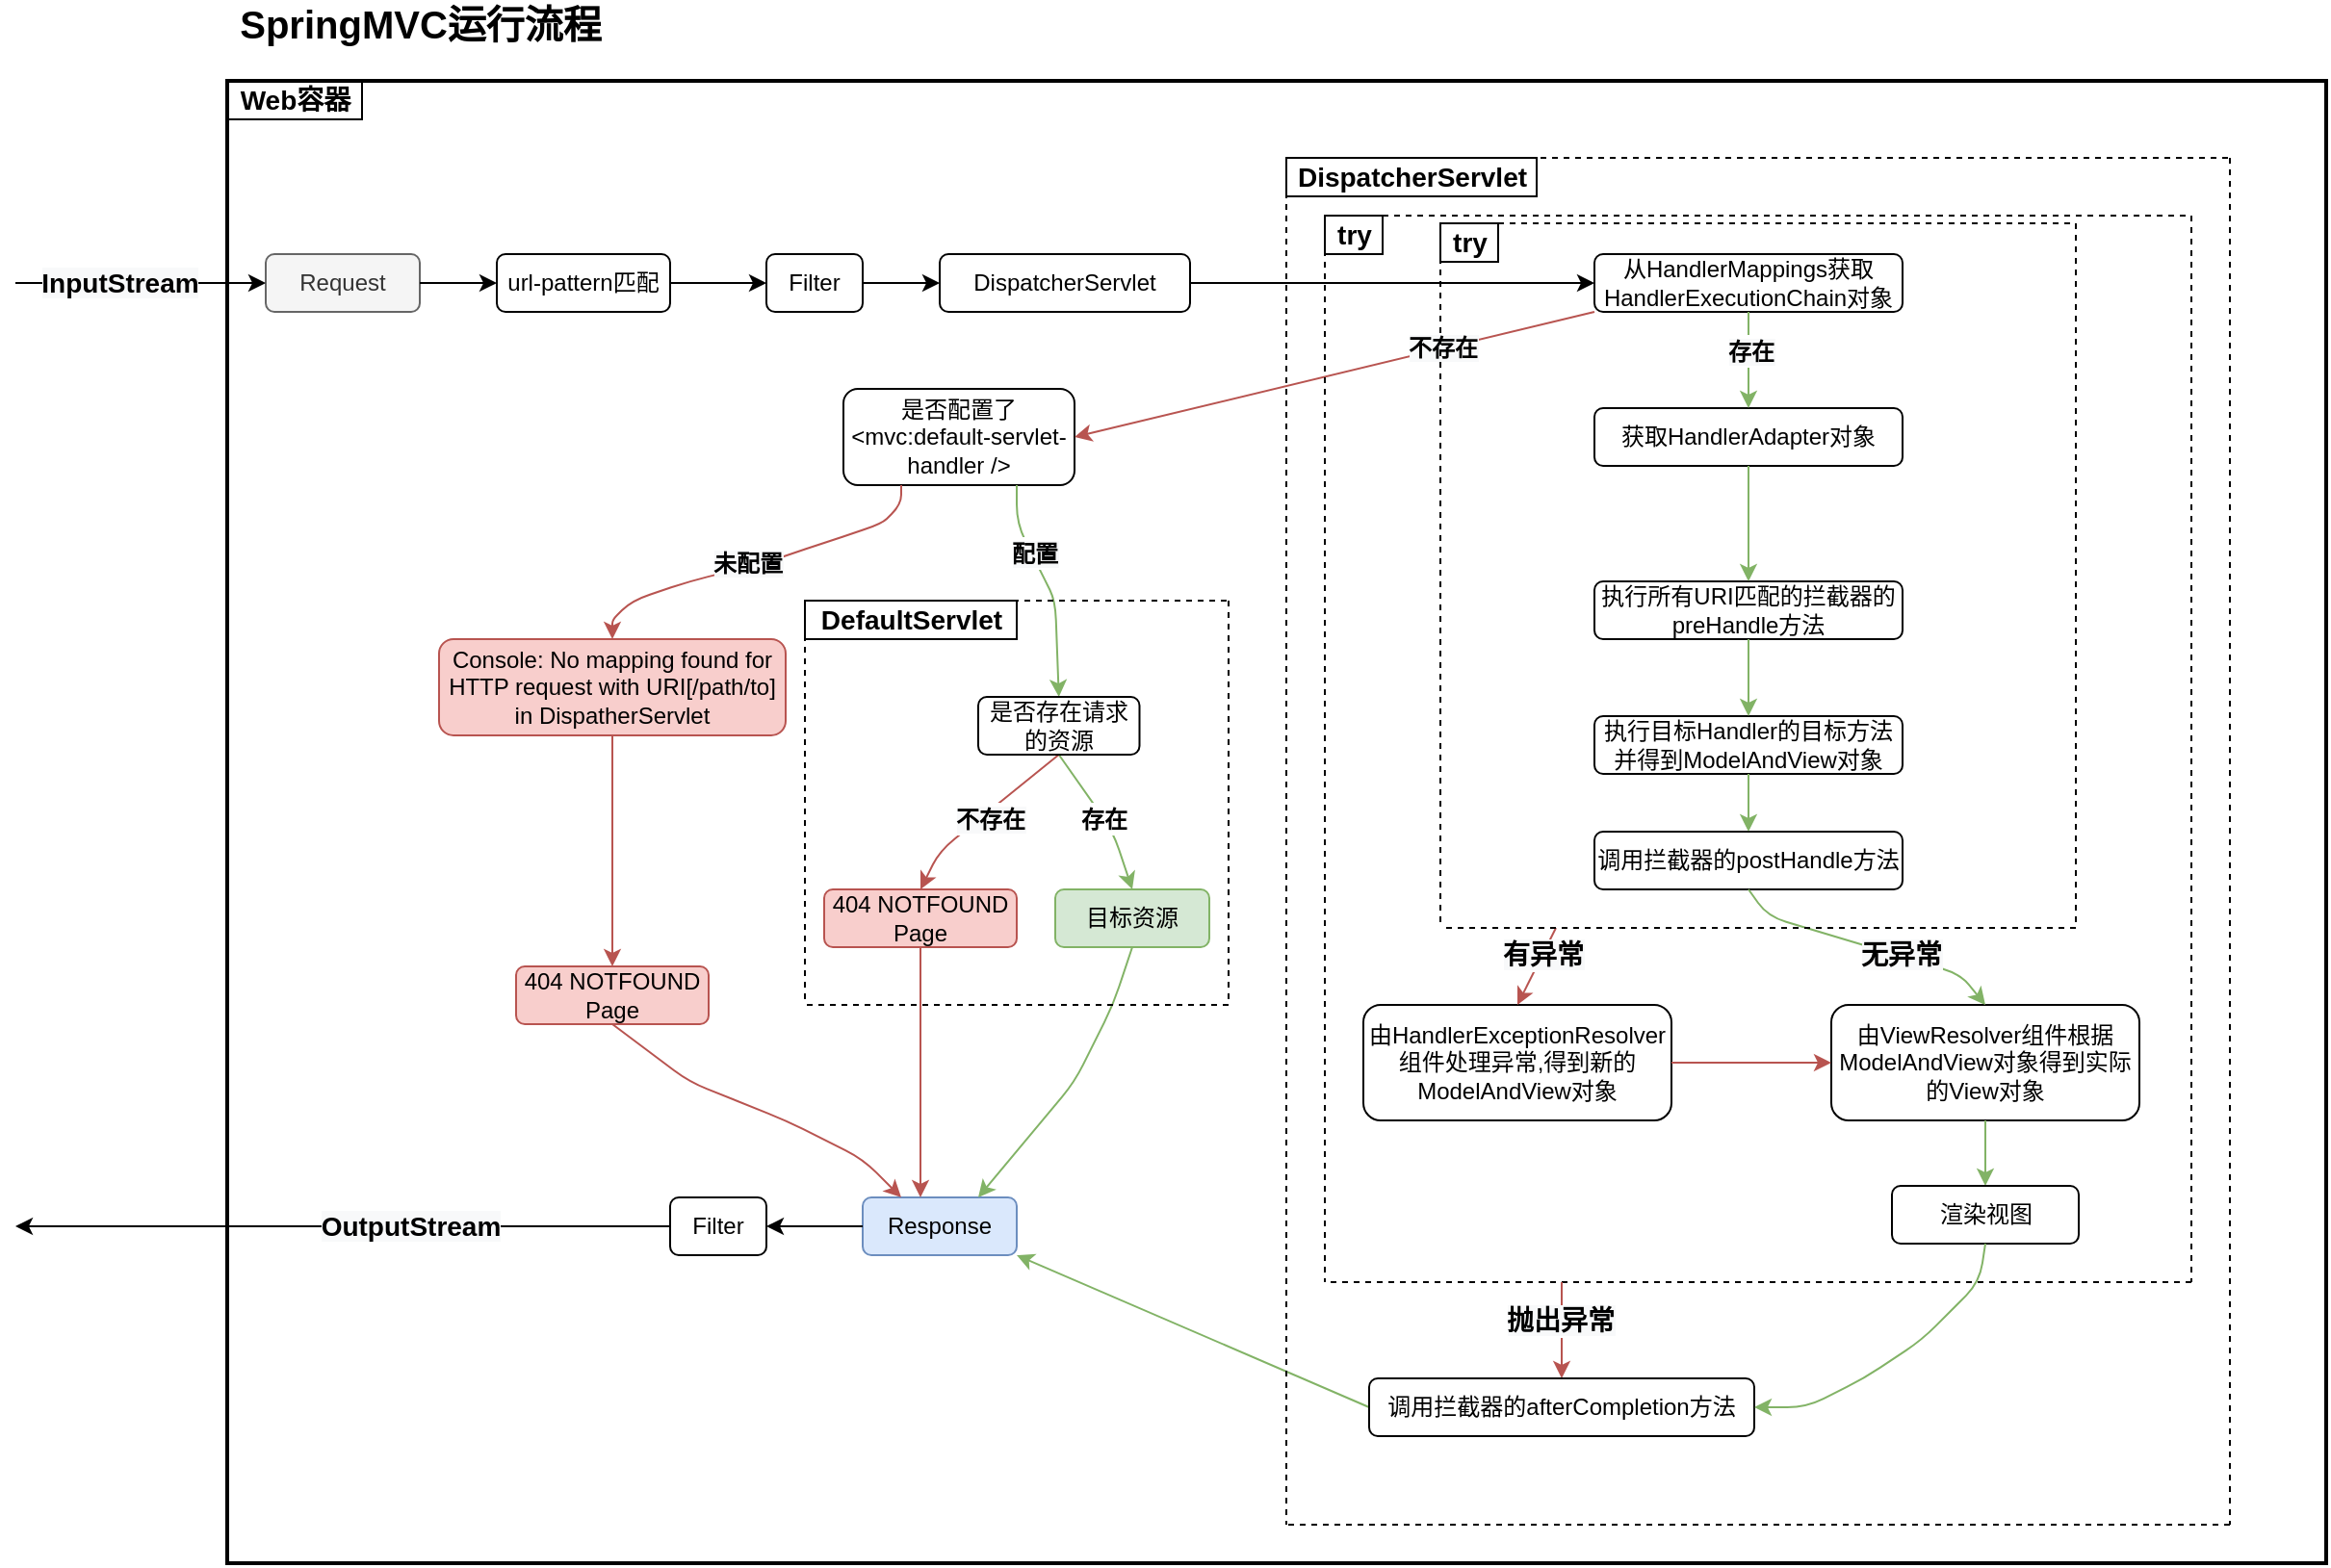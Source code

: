 <mxfile version="12.6.5" type="device"><diagram id="wiU942ZUwXtC_fRN-KaH" name="第 1 页"><mxGraphModel dx="2062" dy="1183" grid="1" gridSize="10" guides="1" tooltips="1" connect="1" arrows="1" fold="1" page="1" pageScale="1" pageWidth="583" pageHeight="413" math="0" shadow="0"><root><mxCell id="0"/><mxCell id="1" parent="0"/><mxCell id="b6ASWyvCwI0NHz6GQ3cV-1" value="&lt;b&gt;&lt;font style=&quot;font-size: 20px&quot;&gt;SpringMVC运行流程&lt;/font&gt;&lt;/b&gt;" style="text;html=1;align=center;verticalAlign=middle;resizable=0;points=[];autosize=1;" parent="1" vertex="1"><mxGeometry x="120" y="6" width="200" height="20" as="geometry"/></mxCell><mxCell id="TcwRkkGWVhKkIMJvAgop-1" value="Request" style="rounded=1;whiteSpace=wrap;html=1;fillColor=#f5f5f5;strokeColor=#666666;fontColor=#333333;" vertex="1" parent="1"><mxGeometry x="140" y="136" width="80" height="30" as="geometry"/></mxCell><mxCell id="TcwRkkGWVhKkIMJvAgop-2" value="DispatcherServlet" style="rounded=1;whiteSpace=wrap;html=1;" vertex="1" parent="1"><mxGeometry x="490" y="136" width="130" height="30" as="geometry"/></mxCell><mxCell id="TcwRkkGWVhKkIMJvAgop-4" value="url-pattern匹配" style="rounded=1;whiteSpace=wrap;html=1;" vertex="1" parent="1"><mxGeometry x="260" y="136" width="90" height="30" as="geometry"/></mxCell><mxCell id="TcwRkkGWVhKkIMJvAgop-5" value="从HandlerMappings获取HandlerExecutionChain对象" style="rounded=1;whiteSpace=wrap;html=1;" vertex="1" parent="1"><mxGeometry x="830" y="136" width="160" height="30" as="geometry"/></mxCell><mxCell id="TcwRkkGWVhKkIMJvAgop-7" value="是否配置了&amp;lt;mvc:default-servlet-handler /&amp;gt;" style="rounded=1;whiteSpace=wrap;html=1;" vertex="1" parent="1"><mxGeometry x="440" y="206" width="120" height="50" as="geometry"/></mxCell><mxCell id="TcwRkkGWVhKkIMJvAgop-8" value="" style="endArrow=classic;html=1;entryX=1;entryY=0.5;entryDx=0;entryDy=0;exitX=0;exitY=1;exitDx=0;exitDy=0;fillColor=#f8cecc;strokeColor=#b85450;" edge="1" parent="1" source="TcwRkkGWVhKkIMJvAgop-5" target="TcwRkkGWVhKkIMJvAgop-7"><mxGeometry width="50" height="50" relative="1" as="geometry"><mxPoint x="780" y="256" as="sourcePoint"/><mxPoint x="830" y="206" as="targetPoint"/></mxGeometry></mxCell><mxCell id="TcwRkkGWVhKkIMJvAgop-117" value="&lt;span style=&quot;font-size: 12px ; font-weight: 700 ; background-color: rgb(248 , 249 , 250)&quot;&gt;不存在&lt;/span&gt;" style="text;html=1;align=center;verticalAlign=middle;resizable=0;points=[];labelBackgroundColor=#ffffff;fontSize=14;" vertex="1" connectable="0" parent="TcwRkkGWVhKkIMJvAgop-8"><mxGeometry x="-0.413" y="-1" relative="1" as="geometry"><mxPoint as="offset"/></mxGeometry></mxCell><mxCell id="TcwRkkGWVhKkIMJvAgop-9" value="Console: No mapping found for HTTP request with URI[/path/to] in DispatherServlet" style="rounded=1;whiteSpace=wrap;html=1;fillColor=#f8cecc;strokeColor=#b85450;" vertex="1" parent="1"><mxGeometry x="230" y="336" width="180" height="50" as="geometry"/></mxCell><mxCell id="TcwRkkGWVhKkIMJvAgop-10" value="404 NOTFOUND Page" style="rounded=1;whiteSpace=wrap;html=1;fillColor=#f8cecc;strokeColor=#b85450;" vertex="1" parent="1"><mxGeometry x="270" y="506" width="100" height="30" as="geometry"/></mxCell><mxCell id="TcwRkkGWVhKkIMJvAgop-11" value="" style="endArrow=classic;html=1;entryX=0.5;entryY=0;entryDx=0;entryDy=0;exitX=0.25;exitY=1;exitDx=0;exitDy=0;fillColor=#f8cecc;strokeColor=#b85450;" edge="1" parent="1" source="TcwRkkGWVhKkIMJvAgop-7" target="TcwRkkGWVhKkIMJvAgop-9"><mxGeometry width="50" height="50" relative="1" as="geometry"><mxPoint x="590" y="166.0" as="sourcePoint"/><mxPoint x="510" y="216.0" as="targetPoint"/><Array as="points"><mxPoint x="470" y="266"/><mxPoint x="460" y="276"/><mxPoint x="430" y="286"/><mxPoint x="400" y="296"/><mxPoint x="360" y="306"/><mxPoint x="330" y="316"/><mxPoint x="320" y="326"/></Array></mxGeometry></mxCell><mxCell id="TcwRkkGWVhKkIMJvAgop-115" value="&lt;span style=&quot;font-size: 12px ; font-weight: 700 ; background-color: rgb(248 , 249 , 250)&quot;&gt;未配置&lt;/span&gt;" style="text;html=1;align=center;verticalAlign=middle;resizable=0;points=[];labelBackgroundColor=#ffffff;fontSize=14;" vertex="1" connectable="0" parent="TcwRkkGWVhKkIMJvAgop-11"><mxGeometry x="0.293" y="1" relative="1" as="geometry"><mxPoint x="20.47" y="-8.65" as="offset"/></mxGeometry></mxCell><mxCell id="TcwRkkGWVhKkIMJvAgop-12" value="" style="endArrow=classic;html=1;entryX=0.5;entryY=0;entryDx=0;entryDy=0;exitX=0.5;exitY=1;exitDx=0;exitDy=0;fillColor=#f8cecc;strokeColor=#b85450;fontStyle=0" edge="1" parent="1" source="TcwRkkGWVhKkIMJvAgop-9" target="TcwRkkGWVhKkIMJvAgop-10"><mxGeometry width="50" height="50" relative="1" as="geometry"><mxPoint x="480" y="266" as="sourcePoint"/><mxPoint x="370" y="316" as="targetPoint"/></mxGeometry></mxCell><mxCell id="TcwRkkGWVhKkIMJvAgop-14" value="目标资源" style="rounded=1;whiteSpace=wrap;html=1;fillColor=#d5e8d4;strokeColor=#82b366;" vertex="1" parent="1"><mxGeometry x="550" y="466" width="80" height="30" as="geometry"/></mxCell><mxCell id="TcwRkkGWVhKkIMJvAgop-15" value="" style="endArrow=classic;html=1;entryX=0.5;entryY=0;entryDx=0;entryDy=0;exitX=0.75;exitY=1;exitDx=0;exitDy=0;fillColor=#d5e8d4;strokeColor=#82b366;" edge="1" parent="1" source="TcwRkkGWVhKkIMJvAgop-7" target="TcwRkkGWVhKkIMJvAgop-48"><mxGeometry width="50" height="50" relative="1" as="geometry"><mxPoint x="480" y="266" as="sourcePoint"/><mxPoint x="370" y="316" as="targetPoint"/><Array as="points"><mxPoint x="530" y="276"/><mxPoint x="540" y="296"/><mxPoint x="550" y="316"/></Array></mxGeometry></mxCell><mxCell id="TcwRkkGWVhKkIMJvAgop-116" value="&lt;span style=&quot;font-size: 12px ; font-weight: 700 ; background-color: rgb(248 , 249 , 250)&quot;&gt;配置&lt;/span&gt;" style="text;html=1;align=center;verticalAlign=middle;resizable=0;points=[];labelBackgroundColor=#ffffff;fontSize=14;" vertex="1" connectable="0" parent="TcwRkkGWVhKkIMJvAgop-15"><mxGeometry x="-0.348" y="1" relative="1" as="geometry"><mxPoint as="offset"/></mxGeometry></mxCell><mxCell id="TcwRkkGWVhKkIMJvAgop-16" value="" style="endArrow=classic;html=1;exitX=1;exitY=0.5;exitDx=0;exitDy=0;entryX=0;entryY=0.5;entryDx=0;entryDy=0;" edge="1" parent="1" source="TcwRkkGWVhKkIMJvAgop-1" target="TcwRkkGWVhKkIMJvAgop-4"><mxGeometry width="50" height="50" relative="1" as="geometry"><mxPoint x="240" y="236" as="sourcePoint"/><mxPoint x="290" y="186" as="targetPoint"/></mxGeometry></mxCell><mxCell id="TcwRkkGWVhKkIMJvAgop-18" value="" style="endArrow=classic;html=1;exitX=1;exitY=0.5;exitDx=0;exitDy=0;entryX=0;entryY=0.5;entryDx=0;entryDy=0;" edge="1" parent="1" source="TcwRkkGWVhKkIMJvAgop-2" target="TcwRkkGWVhKkIMJvAgop-5"><mxGeometry width="50" height="50" relative="1" as="geometry"><mxPoint x="460" y="161" as="sourcePoint"/><mxPoint x="500" y="161" as="targetPoint"/></mxGeometry></mxCell><mxCell id="TcwRkkGWVhKkIMJvAgop-19" value="获取HandlerAdapter对象" style="rounded=1;whiteSpace=wrap;html=1;" vertex="1" parent="1"><mxGeometry x="830.0" y="216" width="160" height="30" as="geometry"/></mxCell><mxCell id="TcwRkkGWVhKkIMJvAgop-20" value="执行所有URI匹配的拦截器的preHandle方法" style="rounded=1;whiteSpace=wrap;html=1;" vertex="1" parent="1"><mxGeometry x="830" y="306" width="160" height="30" as="geometry"/></mxCell><mxCell id="TcwRkkGWVhKkIMJvAgop-21" value="执行目标Handler的目标方法并得到ModelAndView对象" style="rounded=1;whiteSpace=wrap;html=1;" vertex="1" parent="1"><mxGeometry x="830" y="376" width="160" height="30" as="geometry"/></mxCell><mxCell id="TcwRkkGWVhKkIMJvAgop-22" value="调用拦截器的postHandle方法" style="rounded=1;whiteSpace=wrap;html=1;" vertex="1" parent="1"><mxGeometry x="830" y="436" width="160" height="30" as="geometry"/></mxCell><mxCell id="TcwRkkGWVhKkIMJvAgop-23" value="由HandlerExceptionResolver组件处理异常,得到新的ModelAndView对象" style="rounded=1;whiteSpace=wrap;html=1;" vertex="1" parent="1"><mxGeometry x="710" y="526" width="160" height="60" as="geometry"/></mxCell><mxCell id="TcwRkkGWVhKkIMJvAgop-24" value="由ViewResolver组件根据ModelAndView对象得到实际的View对象" style="rounded=1;whiteSpace=wrap;html=1;" vertex="1" parent="1"><mxGeometry x="953" y="526" width="160" height="60" as="geometry"/></mxCell><mxCell id="TcwRkkGWVhKkIMJvAgop-27" value="Response" style="rounded=1;whiteSpace=wrap;html=1;fillColor=#dae8fc;strokeColor=#6c8ebf;" vertex="1" parent="1"><mxGeometry x="450" y="626" width="80" height="30" as="geometry"/></mxCell><mxCell id="TcwRkkGWVhKkIMJvAgop-28" value="" style="endArrow=classic;html=1;entryX=0.5;entryY=0;entryDx=0;entryDy=0;exitX=0.5;exitY=1;exitDx=0;exitDy=0;fillColor=#d5e8d4;strokeColor=#82b366;" edge="1" parent="1" source="TcwRkkGWVhKkIMJvAgop-5" target="TcwRkkGWVhKkIMJvAgop-19"><mxGeometry width="50" height="50" relative="1" as="geometry"><mxPoint x="760" y="176.0" as="sourcePoint"/><mxPoint x="610" y="241.0" as="targetPoint"/></mxGeometry></mxCell><mxCell id="TcwRkkGWVhKkIMJvAgop-118" value="&lt;span style=&quot;font-size: 12px ; font-weight: 700 ; background-color: rgb(248 , 249 , 250)&quot;&gt;存在&lt;/span&gt;" style="text;html=1;align=center;verticalAlign=middle;resizable=0;points=[];labelBackgroundColor=#ffffff;fontSize=14;" vertex="1" connectable="0" parent="TcwRkkGWVhKkIMJvAgop-28"><mxGeometry x="-0.198" y="1" relative="1" as="geometry"><mxPoint as="offset"/></mxGeometry></mxCell><mxCell id="TcwRkkGWVhKkIMJvAgop-29" value="" style="endArrow=classic;html=1;entryX=0.5;entryY=0;entryDx=0;entryDy=0;exitX=0.5;exitY=1;exitDx=0;exitDy=0;fillColor=#d5e8d4;strokeColor=#82b366;" edge="1" parent="1" source="TcwRkkGWVhKkIMJvAgop-19" target="TcwRkkGWVhKkIMJvAgop-20"><mxGeometry width="50" height="50" relative="1" as="geometry"><mxPoint x="910" y="266" as="sourcePoint"/><mxPoint x="920" y="246.0" as="targetPoint"/></mxGeometry></mxCell><mxCell id="TcwRkkGWVhKkIMJvAgop-30" value="" style="endArrow=classic;html=1;entryX=0.5;entryY=0;entryDx=0;entryDy=0;exitX=0.5;exitY=1;exitDx=0;exitDy=0;fillColor=#d5e8d4;strokeColor=#82b366;" edge="1" parent="1" source="TcwRkkGWVhKkIMJvAgop-20" target="TcwRkkGWVhKkIMJvAgop-21"><mxGeometry width="50" height="50" relative="1" as="geometry"><mxPoint x="920" y="276.0" as="sourcePoint"/><mxPoint x="920" y="316" as="targetPoint"/></mxGeometry></mxCell><mxCell id="TcwRkkGWVhKkIMJvAgop-31" value="" style="endArrow=classic;html=1;entryX=0.5;entryY=0;entryDx=0;entryDy=0;exitX=0.5;exitY=1;exitDx=0;exitDy=0;fillColor=#d5e8d4;strokeColor=#82b366;" edge="1" parent="1" source="TcwRkkGWVhKkIMJvAgop-21" target="TcwRkkGWVhKkIMJvAgop-22"><mxGeometry width="50" height="50" relative="1" as="geometry"><mxPoint x="920" y="346" as="sourcePoint"/><mxPoint x="920" y="386" as="targetPoint"/></mxGeometry></mxCell><mxCell id="TcwRkkGWVhKkIMJvAgop-32" value="" style="endArrow=classic;html=1;entryX=0.5;entryY=0;entryDx=0;entryDy=0;fillColor=#f8cecc;strokeColor=#b85450;" edge="1" parent="1" target="TcwRkkGWVhKkIMJvAgop-23"><mxGeometry width="50" height="50" relative="1" as="geometry"><mxPoint x="810" y="486" as="sourcePoint"/><mxPoint x="920" y="446" as="targetPoint"/></mxGeometry></mxCell><mxCell id="TcwRkkGWVhKkIMJvAgop-120" value="&lt;span style=&quot;font-weight: 700 ; background-color: rgb(248 , 249 , 250)&quot;&gt;有异常&lt;/span&gt;" style="text;html=1;align=center;verticalAlign=middle;resizable=0;points=[];labelBackgroundColor=#ffffff;fontSize=14;" vertex="1" connectable="0" parent="TcwRkkGWVhKkIMJvAgop-32"><mxGeometry x="-0.301" relative="1" as="geometry"><mxPoint as="offset"/></mxGeometry></mxCell><mxCell id="TcwRkkGWVhKkIMJvAgop-33" value="" style="endArrow=classic;html=1;entryX=0.5;entryY=0;entryDx=0;entryDy=0;exitX=0.5;exitY=1;exitDx=0;exitDy=0;fillColor=#d5e8d4;strokeColor=#82b366;" edge="1" parent="1" source="TcwRkkGWVhKkIMJvAgop-22" target="TcwRkkGWVhKkIMJvAgop-24"><mxGeometry width="50" height="50" relative="1" as="geometry"><mxPoint x="920" y="476" as="sourcePoint"/><mxPoint x="750" y="536" as="targetPoint"/><Array as="points"><mxPoint x="920" y="480"/><mxPoint x="1020" y="510"/></Array></mxGeometry></mxCell><mxCell id="TcwRkkGWVhKkIMJvAgop-119" value="&lt;span style=&quot;font-weight: 700 ; background-color: rgb(248 , 249 , 250)&quot;&gt;无异常&lt;/span&gt;" style="text;html=1;align=center;verticalAlign=middle;resizable=0;points=[];labelBackgroundColor=#ffffff;fontSize=14;" vertex="1" connectable="0" parent="TcwRkkGWVhKkIMJvAgop-33"><mxGeometry x="0.25" y="1" relative="1" as="geometry"><mxPoint as="offset"/></mxGeometry></mxCell><mxCell id="TcwRkkGWVhKkIMJvAgop-34" value="" style="endArrow=classic;html=1;entryX=0;entryY=0.5;entryDx=0;entryDy=0;exitX=1;exitY=0.5;exitDx=0;exitDy=0;fillColor=#f8cecc;strokeColor=#b85450;" edge="1" parent="1" source="TcwRkkGWVhKkIMJvAgop-23" target="TcwRkkGWVhKkIMJvAgop-24"><mxGeometry width="50" height="50" relative="1" as="geometry"><mxPoint x="970" y="476" as="sourcePoint"/><mxPoint x="800" y="536" as="targetPoint"/></mxGeometry></mxCell><mxCell id="TcwRkkGWVhKkIMJvAgop-35" value="" style="endArrow=classic;html=1;entryX=0.5;entryY=0;entryDx=0;entryDy=0;exitX=0.5;exitY=1;exitDx=0;exitDy=0;fillColor=#d5e8d4;strokeColor=#82b366;" edge="1" parent="1" source="TcwRkkGWVhKkIMJvAgop-24" target="TcwRkkGWVhKkIMJvAgop-25"><mxGeometry width="50" height="50" relative="1" as="geometry"><mxPoint x="830" y="566" as="sourcePoint"/><mxPoint x="913" y="566" as="targetPoint"/></mxGeometry></mxCell><mxCell id="TcwRkkGWVhKkIMJvAgop-37" value="" style="endArrow=classic;html=1;exitX=0;exitY=0.5;exitDx=0;exitDy=0;entryX=1;entryY=1;entryDx=0;entryDy=0;fillColor=#d5e8d4;strokeColor=#82b366;" edge="1" parent="1" source="TcwRkkGWVhKkIMJvAgop-26" target="TcwRkkGWVhKkIMJvAgop-27"><mxGeometry width="50" height="50" relative="1" as="geometry"><mxPoint x="834.5" y="621" as="sourcePoint"/><mxPoint x="790" y="646" as="targetPoint"/></mxGeometry></mxCell><mxCell id="TcwRkkGWVhKkIMJvAgop-38" value="" style="endArrow=classic;html=1;exitX=0.5;exitY=1;exitDx=0;exitDy=0;entryX=0.75;entryY=0;entryDx=0;entryDy=0;fillColor=#d5e8d4;strokeColor=#82b366;" edge="1" parent="1" source="TcwRkkGWVhKkIMJvAgop-14" target="TcwRkkGWVhKkIMJvAgop-27"><mxGeometry width="50" height="50" relative="1" as="geometry"><mxPoint x="440" y="446" as="sourcePoint"/><mxPoint x="490" y="396" as="targetPoint"/><Array as="points"><mxPoint x="580" y="526"/><mxPoint x="560" y="566"/></Array></mxGeometry></mxCell><mxCell id="TcwRkkGWVhKkIMJvAgop-39" value="" style="endArrow=classic;html=1;exitX=0.5;exitY=1;exitDx=0;exitDy=0;entryX=0.25;entryY=0;entryDx=0;entryDy=0;fillColor=#f8cecc;strokeColor=#b85450;" edge="1" parent="1" source="TcwRkkGWVhKkIMJvAgop-10" target="TcwRkkGWVhKkIMJvAgop-27"><mxGeometry width="50" height="50" relative="1" as="geometry"><mxPoint x="350" y="516" as="sourcePoint"/><mxPoint x="400" y="466" as="targetPoint"/><Array as="points"><mxPoint x="360" y="566"/><mxPoint x="410" y="586"/><mxPoint x="450" y="606"/></Array></mxGeometry></mxCell><mxCell id="TcwRkkGWVhKkIMJvAgop-49" value="" style="endArrow=classic;html=1;entryX=0.5;entryY=0;entryDx=0;entryDy=0;exitX=0.5;exitY=1;exitDx=0;exitDy=0;fillColor=#d5e8d4;strokeColor=#82b366;" edge="1" parent="1" source="TcwRkkGWVhKkIMJvAgop-48" target="TcwRkkGWVhKkIMJvAgop-14"><mxGeometry width="50" height="50" relative="1" as="geometry"><mxPoint x="540" y="266.0" as="sourcePoint"/><mxPoint x="555" y="326" as="targetPoint"/><Array as="points"><mxPoint x="580" y="436"/></Array></mxGeometry></mxCell><mxCell id="TcwRkkGWVhKkIMJvAgop-126" value="&lt;b&gt;&lt;font style=&quot;font-size: 12px&quot;&gt;存在&lt;/font&gt;&lt;/b&gt;" style="text;html=1;align=center;verticalAlign=middle;resizable=0;points=[];labelBackgroundColor=#ffffff;fontSize=14;" vertex="1" connectable="0" parent="TcwRkkGWVhKkIMJvAgop-49"><mxGeometry x="-0.006" relative="1" as="geometry"><mxPoint as="offset"/></mxGeometry></mxCell><mxCell id="TcwRkkGWVhKkIMJvAgop-52" value="" style="endArrow=classic;html=1;exitX=0.5;exitY=1;exitDx=0;exitDy=0;entryX=0.5;entryY=0;entryDx=0;entryDy=0;fillColor=#f8cecc;strokeColor=#b85450;" edge="1" parent="1" source="TcwRkkGWVhKkIMJvAgop-48" target="TcwRkkGWVhKkIMJvAgop-53"><mxGeometry width="50" height="50" relative="1" as="geometry"><mxPoint x="460" y="426" as="sourcePoint"/><mxPoint x="470" y="406" as="targetPoint"/><Array as="points"><mxPoint x="490" y="446"/></Array></mxGeometry></mxCell><mxCell id="TcwRkkGWVhKkIMJvAgop-124" value="&lt;span style=&quot;font-size: 12px ; background-color: rgb(248 , 249 , 250)&quot;&gt;不存在&lt;/span&gt;" style="text;html=1;align=center;verticalAlign=middle;resizable=0;points=[];labelBackgroundColor=#ffffff;fontSize=14;fontStyle=1" vertex="1" connectable="0" parent="TcwRkkGWVhKkIMJvAgop-52"><mxGeometry x="0.561" y="31" relative="1" as="geometry"><mxPoint x="-2" y="-31" as="offset"/></mxGeometry></mxCell><mxCell id="TcwRkkGWVhKkIMJvAgop-53" value="404 NOTFOUND Page" style="rounded=1;whiteSpace=wrap;html=1;fillColor=#f8cecc;strokeColor=#b85450;" vertex="1" parent="1"><mxGeometry x="430" y="466" width="100" height="30" as="geometry"/></mxCell><mxCell id="TcwRkkGWVhKkIMJvAgop-54" value="" style="endArrow=classic;html=1;exitX=0.5;exitY=1;exitDx=0;exitDy=0;entryX=0.375;entryY=0;entryDx=0;entryDy=0;entryPerimeter=0;fillColor=#f8cecc;strokeColor=#b85450;" edge="1" parent="1" source="TcwRkkGWVhKkIMJvAgop-53" target="TcwRkkGWVhKkIMJvAgop-27"><mxGeometry width="50" height="50" relative="1" as="geometry"><mxPoint x="370" y="436" as="sourcePoint"/><mxPoint x="480" y="606" as="targetPoint"/></mxGeometry></mxCell><mxCell id="TcwRkkGWVhKkIMJvAgop-59" value="" style="group" vertex="1" connectable="0" parent="1"><mxGeometry x="750" y="120" width="330" height="366" as="geometry"/></mxCell><mxCell id="TcwRkkGWVhKkIMJvAgop-55" value="" style="endArrow=none;dashed=1;html=1;" edge="1" parent="TcwRkkGWVhKkIMJvAgop-59"><mxGeometry width="50" height="50" relative="1" as="geometry"><mxPoint as="sourcePoint"/><mxPoint x="330" as="targetPoint"/></mxGeometry></mxCell><mxCell id="TcwRkkGWVhKkIMJvAgop-56" value="" style="endArrow=none;dashed=1;html=1;" edge="1" parent="TcwRkkGWVhKkIMJvAgop-59"><mxGeometry width="50" height="50" relative="1" as="geometry"><mxPoint as="sourcePoint"/><mxPoint y="366" as="targetPoint"/></mxGeometry></mxCell><mxCell id="TcwRkkGWVhKkIMJvAgop-57" value="" style="endArrow=none;dashed=1;html=1;" edge="1" parent="TcwRkkGWVhKkIMJvAgop-59"><mxGeometry width="50" height="50" relative="1" as="geometry"><mxPoint x="330" y="366" as="sourcePoint"/><mxPoint y="366" as="targetPoint"/></mxGeometry></mxCell><mxCell id="TcwRkkGWVhKkIMJvAgop-58" value="" style="endArrow=none;dashed=1;html=1;" edge="1" parent="TcwRkkGWVhKkIMJvAgop-59"><mxGeometry width="50" height="50" relative="1" as="geometry"><mxPoint x="330" as="sourcePoint"/><mxPoint x="330" y="366" as="targetPoint"/></mxGeometry></mxCell><mxCell id="TcwRkkGWVhKkIMJvAgop-60" value="try" style="text;html=1;align=center;verticalAlign=middle;resizable=0;points=[];autosize=1;fontStyle=1;fontSize=14;strokeColor=#000000;" vertex="1" parent="TcwRkkGWVhKkIMJvAgop-59"><mxGeometry width="30" height="20" as="geometry"/></mxCell><mxCell id="TcwRkkGWVhKkIMJvAgop-63" value="" style="group" vertex="1" connectable="0" parent="1"><mxGeometry x="690" y="116" width="450" height="554" as="geometry"/></mxCell><mxCell id="TcwRkkGWVhKkIMJvAgop-64" value="" style="endArrow=none;dashed=1;html=1;" edge="1" parent="TcwRkkGWVhKkIMJvAgop-63"><mxGeometry width="50" height="50" relative="1" as="geometry"><mxPoint as="sourcePoint"/><mxPoint x="450" as="targetPoint"/></mxGeometry></mxCell><mxCell id="TcwRkkGWVhKkIMJvAgop-66" value="" style="endArrow=none;dashed=1;html=1;" edge="1" parent="TcwRkkGWVhKkIMJvAgop-63"><mxGeometry width="50" height="50" relative="1" as="geometry"><mxPoint x="450" y="554" as="sourcePoint"/><mxPoint y="554" as="targetPoint"/></mxGeometry></mxCell><mxCell id="TcwRkkGWVhKkIMJvAgop-67" value="" style="endArrow=none;dashed=1;html=1;" edge="1" parent="TcwRkkGWVhKkIMJvAgop-63"><mxGeometry width="50" height="50" relative="1" as="geometry"><mxPoint x="450" as="sourcePoint"/><mxPoint x="450" y="554" as="targetPoint"/></mxGeometry></mxCell><mxCell id="TcwRkkGWVhKkIMJvAgop-65" value="" style="endArrow=none;dashed=1;html=1;" edge="1" parent="1"><mxGeometry width="50" height="50" relative="1" as="geometry"><mxPoint x="690" y="116" as="sourcePoint"/><mxPoint x="690" y="670" as="targetPoint"/></mxGeometry></mxCell><mxCell id="TcwRkkGWVhKkIMJvAgop-68" value="try" style="text;html=1;align=center;verticalAlign=middle;resizable=0;points=[];autosize=1;fontStyle=1;fontSize=14;strokeColor=#000000;" vertex="1" parent="1"><mxGeometry x="690" y="116" width="30" height="20" as="geometry"/></mxCell><mxCell id="TcwRkkGWVhKkIMJvAgop-70" value="" style="endArrow=classic;html=1;entryX=0.5;entryY=0;entryDx=0;entryDy=0;fillColor=#f8cecc;strokeColor=#b85450;" edge="1" parent="1" target="TcwRkkGWVhKkIMJvAgop-26"><mxGeometry width="50" height="50" relative="1" as="geometry"><mxPoint x="813" y="670" as="sourcePoint"/><mxPoint x="730" y="746" as="targetPoint"/></mxGeometry></mxCell><mxCell id="TcwRkkGWVhKkIMJvAgop-121" value="&lt;span style=&quot;font-weight: 700 ; background-color: rgb(248 , 249 , 250)&quot;&gt;抛出异常&lt;/span&gt;" style="text;html=1;align=center;verticalAlign=middle;resizable=0;points=[];labelBackgroundColor=#ffffff;fontSize=14;" vertex="1" connectable="0" parent="TcwRkkGWVhKkIMJvAgop-70"><mxGeometry x="-0.204" y="-1" relative="1" as="geometry"><mxPoint as="offset"/></mxGeometry></mxCell><mxCell id="TcwRkkGWVhKkIMJvAgop-72" value="" style="group" vertex="1" connectable="0" parent="1"><mxGeometry x="420" y="316" width="220" height="210" as="geometry"/></mxCell><mxCell id="TcwRkkGWVhKkIMJvAgop-73" value="" style="endArrow=none;dashed=1;html=1;" edge="1" parent="TcwRkkGWVhKkIMJvAgop-72"><mxGeometry width="50" height="50" relative="1" as="geometry"><mxPoint as="sourcePoint"/><mxPoint x="220" as="targetPoint"/></mxGeometry></mxCell><mxCell id="TcwRkkGWVhKkIMJvAgop-74" value="" style="endArrow=none;dashed=1;html=1;" edge="1" parent="TcwRkkGWVhKkIMJvAgop-72"><mxGeometry width="50" height="50" relative="1" as="geometry"><mxPoint as="sourcePoint"/><mxPoint y="210" as="targetPoint"/></mxGeometry></mxCell><mxCell id="TcwRkkGWVhKkIMJvAgop-75" value="" style="endArrow=none;dashed=1;html=1;" edge="1" parent="TcwRkkGWVhKkIMJvAgop-72"><mxGeometry width="50" height="50" relative="1" as="geometry"><mxPoint x="220" y="210" as="sourcePoint"/><mxPoint y="210" as="targetPoint"/></mxGeometry></mxCell><mxCell id="TcwRkkGWVhKkIMJvAgop-77" value="DefaultServlet" style="text;html=1;align=center;verticalAlign=middle;resizable=0;points=[];autosize=1;fontStyle=1;fontSize=14;strokeColor=#000000;" vertex="1" parent="TcwRkkGWVhKkIMJvAgop-72"><mxGeometry width="110" height="20" as="geometry"/></mxCell><mxCell id="TcwRkkGWVhKkIMJvAgop-48" value="是否存在请求的资源" style="rounded=1;whiteSpace=wrap;html=1;" vertex="1" parent="TcwRkkGWVhKkIMJvAgop-72"><mxGeometry x="90" y="50" width="83.75" height="30" as="geometry"/></mxCell><mxCell id="TcwRkkGWVhKkIMJvAgop-76" value="" style="endArrow=none;dashed=1;html=1;" edge="1" parent="1"><mxGeometry width="50" height="50" relative="1" as="geometry"><mxPoint x="639.997" y="316" as="sourcePoint"/><mxPoint x="639.997" y="526" as="targetPoint"/></mxGeometry></mxCell><mxCell id="TcwRkkGWVhKkIMJvAgop-88" value="" style="group" vertex="1" connectable="0" parent="1"><mxGeometry x="670" y="86" width="490" height="710" as="geometry"/></mxCell><mxCell id="TcwRkkGWVhKkIMJvAgop-80" value="" style="group" vertex="1" connectable="0" parent="TcwRkkGWVhKkIMJvAgop-88"><mxGeometry width="490" height="710.0" as="geometry"/></mxCell><mxCell id="TcwRkkGWVhKkIMJvAgop-81" value="" style="endArrow=none;dashed=1;html=1;" edge="1" parent="TcwRkkGWVhKkIMJvAgop-80"><mxGeometry width="50" height="50" relative="1" as="geometry"><mxPoint as="sourcePoint"/><mxPoint x="490" as="targetPoint"/></mxGeometry></mxCell><mxCell id="TcwRkkGWVhKkIMJvAgop-82" value="" style="endArrow=none;dashed=1;html=1;" edge="1" parent="TcwRkkGWVhKkIMJvAgop-80"><mxGeometry width="50" height="50" relative="1" as="geometry"><mxPoint x="490" y="710.0" as="sourcePoint"/><mxPoint y="710.0" as="targetPoint"/></mxGeometry></mxCell><mxCell id="TcwRkkGWVhKkIMJvAgop-83" value="" style="endArrow=none;dashed=1;html=1;" edge="1" parent="TcwRkkGWVhKkIMJvAgop-80"><mxGeometry width="50" height="50" relative="1" as="geometry"><mxPoint x="490" as="sourcePoint"/><mxPoint x="490" y="710.0" as="targetPoint"/></mxGeometry></mxCell><mxCell id="TcwRkkGWVhKkIMJvAgop-86" value="" style="endArrow=none;dashed=1;html=1;" edge="1" parent="TcwRkkGWVhKkIMJvAgop-80"><mxGeometry width="50" height="50" relative="1" as="geometry"><mxPoint y="1.368e-13" as="sourcePoint"/><mxPoint y="710.0" as="targetPoint"/></mxGeometry></mxCell><mxCell id="TcwRkkGWVhKkIMJvAgop-89" value="DispatcherServlet" style="text;html=1;align=center;verticalAlign=middle;resizable=0;points=[];autosize=1;fontStyle=1;fontSize=14;strokeColor=#000000;" vertex="1" parent="TcwRkkGWVhKkIMJvAgop-80"><mxGeometry width="130" height="20" as="geometry"/></mxCell><mxCell id="TcwRkkGWVhKkIMJvAgop-91" value="" style="edgeStyle=none;orthogonalLoop=1;jettySize=auto;html=1;exitX=1;exitY=0.5;exitDx=0;exitDy=0;entryX=0;entryY=0.5;entryDx=0;entryDy=0;" edge="1" parent="1" source="TcwRkkGWVhKkIMJvAgop-90" target="TcwRkkGWVhKkIMJvAgop-2"><mxGeometry relative="1" as="geometry"><mxPoint x="460" y="166" as="sourcePoint"/><mxPoint x="480" y="176" as="targetPoint"/></mxGeometry></mxCell><mxCell id="TcwRkkGWVhKkIMJvAgop-90" value="Filter" style="rounded=1;whiteSpace=wrap;html=1;" vertex="1" parent="1"><mxGeometry x="400" y="136" width="50" height="30" as="geometry"/></mxCell><mxCell id="TcwRkkGWVhKkIMJvAgop-92" value="" style="edgeStyle=none;orthogonalLoop=1;jettySize=auto;html=1;exitX=1;exitY=0.5;exitDx=0;exitDy=0;entryX=0;entryY=0.5;entryDx=0;entryDy=0;" edge="1" parent="1" source="TcwRkkGWVhKkIMJvAgop-4" target="TcwRkkGWVhKkIMJvAgop-90"><mxGeometry relative="1" as="geometry"><mxPoint x="450.0" y="161.0" as="sourcePoint"/><mxPoint x="380" y="166" as="targetPoint"/></mxGeometry></mxCell><mxCell id="TcwRkkGWVhKkIMJvAgop-93" value="Filter" style="rounded=1;whiteSpace=wrap;html=1;" vertex="1" parent="1"><mxGeometry x="350" y="626" width="50" height="30" as="geometry"/></mxCell><mxCell id="TcwRkkGWVhKkIMJvAgop-94" value="" style="endArrow=classic;html=1;entryX=1;entryY=0.5;entryDx=0;entryDy=0;exitX=0;exitY=0.5;exitDx=0;exitDy=0;" edge="1" parent="1" source="TcwRkkGWVhKkIMJvAgop-27" target="TcwRkkGWVhKkIMJvAgop-93"><mxGeometry width="50" height="50" relative="1" as="geometry"><mxPoint x="400" y="746" as="sourcePoint"/><mxPoint x="450" y="696" as="targetPoint"/></mxGeometry></mxCell><mxCell id="TcwRkkGWVhKkIMJvAgop-95" value="" style="group;strokeColor=#000000;strokeWidth=2;fontStyle=0" vertex="1" connectable="0" parent="1"><mxGeometry x="120" y="46" width="1090" height="770" as="geometry"/></mxCell><mxCell id="TcwRkkGWVhKkIMJvAgop-96" value="" style="group" vertex="1" connectable="0" parent="TcwRkkGWVhKkIMJvAgop-95"><mxGeometry width="1090" height="770.0" as="geometry"/></mxCell><mxCell id="TcwRkkGWVhKkIMJvAgop-97" value="" style="endArrow=none;dashed=1;html=1;" edge="1" parent="TcwRkkGWVhKkIMJvAgop-96"><mxGeometry width="50" height="50" relative="1" as="geometry"><mxPoint as="sourcePoint"/><mxPoint x="1090" as="targetPoint"/></mxGeometry></mxCell><mxCell id="TcwRkkGWVhKkIMJvAgop-98" value="" style="endArrow=none;dashed=1;html=1;" edge="1" parent="TcwRkkGWVhKkIMJvAgop-96"><mxGeometry width="50" height="50" relative="1" as="geometry"><mxPoint x="1090" y="770.0" as="sourcePoint"/><mxPoint y="770.0" as="targetPoint"/></mxGeometry></mxCell><mxCell id="TcwRkkGWVhKkIMJvAgop-99" value="" style="endArrow=none;dashed=1;html=1;" edge="1" parent="TcwRkkGWVhKkIMJvAgop-96"><mxGeometry width="50" height="50" relative="1" as="geometry"><mxPoint x="1090" as="sourcePoint"/><mxPoint x="1090" y="770.0" as="targetPoint"/></mxGeometry></mxCell><mxCell id="TcwRkkGWVhKkIMJvAgop-100" value="" style="endArrow=none;dashed=1;html=1;" edge="1" parent="TcwRkkGWVhKkIMJvAgop-96"><mxGeometry width="50" height="50" relative="1" as="geometry"><mxPoint y="1.484e-13" as="sourcePoint"/><mxPoint y="770.0" as="targetPoint"/></mxGeometry></mxCell><mxCell id="TcwRkkGWVhKkIMJvAgop-101" value="Web容器" style="text;html=1;align=center;verticalAlign=middle;resizable=0;points=[];autosize=1;fontStyle=1;fontSize=14;strokeColor=#000000;" vertex="1" parent="TcwRkkGWVhKkIMJvAgop-96"><mxGeometry width="70" height="20" as="geometry"/></mxCell><mxCell id="TcwRkkGWVhKkIMJvAgop-107" value="" style="endArrow=classic;html=1;exitX=0;exitY=0.5;exitDx=0;exitDy=0;" edge="1" parent="TcwRkkGWVhKkIMJvAgop-96" source="TcwRkkGWVhKkIMJvAgop-93"><mxGeometry width="50" height="50" relative="1" as="geometry"><mxPoint x="140" y="620" as="sourcePoint"/><mxPoint x="-110" y="595" as="targetPoint"/></mxGeometry></mxCell><mxCell id="TcwRkkGWVhKkIMJvAgop-122" value="&lt;span style=&quot;font-weight: 700 ; background-color: rgb(248 , 249 , 250)&quot;&gt;OutputStream&lt;/span&gt;" style="text;html=1;align=center;verticalAlign=middle;resizable=0;points=[];labelBackgroundColor=#ffffff;fontSize=14;" vertex="1" connectable="0" parent="TcwRkkGWVhKkIMJvAgop-107"><mxGeometry x="-0.202" relative="1" as="geometry"><mxPoint as="offset"/></mxGeometry></mxCell><mxCell id="TcwRkkGWVhKkIMJvAgop-25" value="渲染视图" style="rounded=1;whiteSpace=wrap;html=1;" vertex="1" parent="TcwRkkGWVhKkIMJvAgop-96"><mxGeometry x="864.5" y="574" width="97" height="30" as="geometry"/></mxCell><mxCell id="TcwRkkGWVhKkIMJvAgop-26" value="调用拦截器的afterCompletion方法" style="rounded=1;whiteSpace=wrap;html=1;" vertex="1" parent="TcwRkkGWVhKkIMJvAgop-96"><mxGeometry x="593" y="674" width="200" height="30" as="geometry"/></mxCell><mxCell id="TcwRkkGWVhKkIMJvAgop-36" value="" style="endArrow=classic;html=1;entryX=1;entryY=0.5;entryDx=0;entryDy=0;exitX=0.5;exitY=1;exitDx=0;exitDy=0;fillColor=#d5e8d4;strokeColor=#82b366;" edge="1" parent="TcwRkkGWVhKkIMJvAgop-96" source="TcwRkkGWVhKkIMJvAgop-25" target="TcwRkkGWVhKkIMJvAgop-26"><mxGeometry width="50" height="50" relative="1" as="geometry"><mxPoint x="873" y="550" as="sourcePoint"/><mxPoint x="873" y="580" as="targetPoint"/><Array as="points"><mxPoint x="910" y="624"/><mxPoint x="880" y="654"/><mxPoint x="850" y="674"/><mxPoint x="820" y="689"/></Array></mxGeometry></mxCell><mxCell id="TcwRkkGWVhKkIMJvAgop-103" value="" style="endArrow=classic;html=1;entryX=0;entryY=0.5;entryDx=0;entryDy=0;" edge="1" parent="TcwRkkGWVhKkIMJvAgop-95" target="TcwRkkGWVhKkIMJvAgop-1"><mxGeometry width="50" height="50" relative="1" as="geometry"><mxPoint x="-110" y="105" as="sourcePoint"/><mxPoint x="20" y="130" as="targetPoint"/></mxGeometry></mxCell><mxCell id="TcwRkkGWVhKkIMJvAgop-123" value="&lt;span style=&quot;font-weight: 700 ; background-color: rgb(248 , 249 , 250)&quot;&gt;InputStream&lt;/span&gt;" style="text;html=1;align=center;verticalAlign=middle;resizable=0;points=[];labelBackgroundColor=#ffffff;fontSize=14;" vertex="1" connectable="0" parent="TcwRkkGWVhKkIMJvAgop-103"><mxGeometry x="-0.3" y="-1" relative="1" as="geometry"><mxPoint x="8.1" y="-1" as="offset"/></mxGeometry></mxCell></root></mxGraphModel></diagram></mxfile>